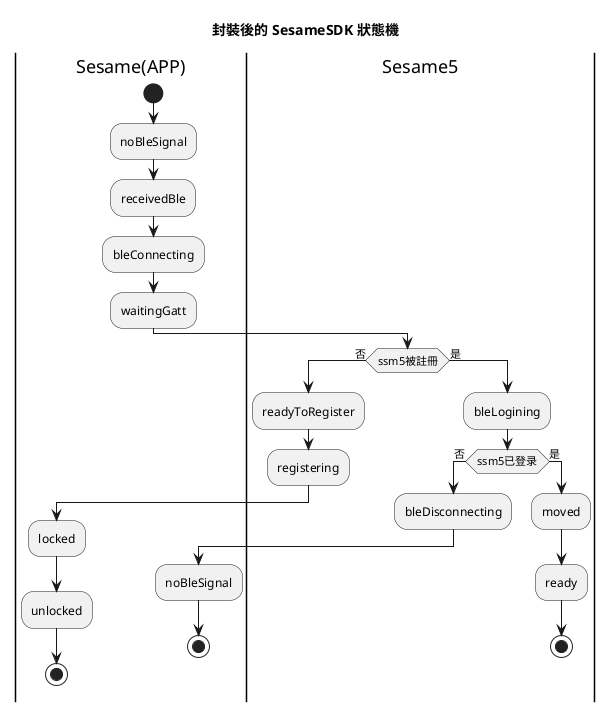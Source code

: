 @startuml
title 封裝後的 SesameSDK 狀態機 

|Sesame(APP)|
start 
:noBleSignal;
:receivedBle;
:bleConnecting;
:waitingGatt;

|Sesame5|
if(ssm5被註冊) then (否)
  :readyToRegister;
  :registering;
  
  |Sesame(APP)|
  :locked;
  :unlocked;
  stop
else (是)
  |Sesame5|
  :bleLogining;
	
	if(ssm5已登录) then (否)
	:bleDisconnecting;
  |Sesame(APP)|

	:noBleSignal;
stop
	else (是)
	|Sesame5|
	  :moved;
		:ready;

  stop
endif

@enduml